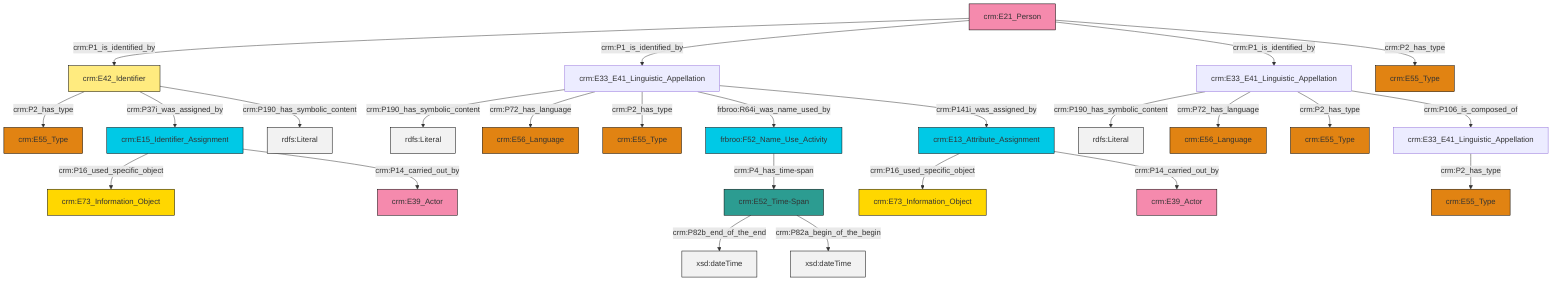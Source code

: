 graph TD
classDef Literal fill:#f2f2f2,stroke:#000000;
classDef CRM_Entity fill:#FFFFFF,stroke:#000000;
classDef Temporal_Entity fill:#00C9E6, stroke:#000000;
classDef Type fill:#E18312, stroke:#000000;
classDef Time-Span fill:#2C9C91, stroke:#000000;
classDef Appellation fill:#FFEB7F, stroke:#000000;
classDef Place fill:#008836, stroke:#000000;
classDef Persistent_Item fill:#B266B2, stroke:#000000;
classDef Conceptual_Object fill:#FFD700, stroke:#000000;
classDef Physical_Thing fill:#D2B48C, stroke:#000000;
classDef Actor fill:#f58aad, stroke:#000000;
classDef PC_Classes fill:#4ce600, stroke:#000000;
classDef Multi fill:#cccccc,stroke:#000000;

4["crm:E33_E41_Linguistic_Appellation"]:::Default -->|crm:P190_has_symbolic_content| 5[rdfs:Literal]:::Literal
8["crm:E21_Person"]:::Actor -->|crm:P1_is_identified_by| 9["crm:E42_Identifier"]:::Appellation
8["crm:E21_Person"]:::Actor -->|crm:P1_is_identified_by| 10["crm:E33_E41_Linguistic_Appellation"]:::Default
9["crm:E42_Identifier"]:::Appellation -->|crm:P2_has_type| 16["crm:E55_Type"]:::Type
10["crm:E33_E41_Linguistic_Appellation"]:::Default -->|crm:P190_has_symbolic_content| 21[rdfs:Literal]:::Literal
0["crm:E33_E41_Linguistic_Appellation"]:::Default -->|crm:P2_has_type| 22["crm:E55_Type"]:::Type
10["crm:E33_E41_Linguistic_Appellation"]:::Default -->|crm:P72_has_language| 2["crm:E56_Language"]:::Type
18["crm:E52_Time-Span"]:::Time-Span -->|crm:P82b_end_of_the_end| 26[xsd:dateTime]:::Literal
10["crm:E33_E41_Linguistic_Appellation"]:::Default -->|crm:P2_has_type| 24["crm:E55_Type"]:::Type
8["crm:E21_Person"]:::Actor -->|crm:P1_is_identified_by| 4["crm:E33_E41_Linguistic_Appellation"]:::Default
27["crm:E13_Attribute_Assignment"]:::Temporal_Entity -->|crm:P16_used_specific_object| 28["crm:E73_Information_Object"]:::Conceptual_Object
9["crm:E42_Identifier"]:::Appellation -->|crm:P37i_was_assigned_by| 12["crm:E15_Identifier_Assignment"]:::Temporal_Entity
4["crm:E33_E41_Linguistic_Appellation"]:::Default -->|crm:P72_has_language| 30["crm:E56_Language"]:::Type
4["crm:E33_E41_Linguistic_Appellation"]:::Default -->|crm:P2_has_type| 14["crm:E55_Type"]:::Type
12["crm:E15_Identifier_Assignment"]:::Temporal_Entity -->|crm:P16_used_specific_object| 6["crm:E73_Information_Object"]:::Conceptual_Object
18["crm:E52_Time-Span"]:::Time-Span -->|crm:P82a_begin_of_the_begin| 32[xsd:dateTime]:::Literal
12["crm:E15_Identifier_Assignment"]:::Temporal_Entity -->|crm:P14_carried_out_by| 33["crm:E39_Actor"]:::Actor
8["crm:E21_Person"]:::Actor -->|crm:P2_has_type| 37["crm:E55_Type"]:::Type
27["crm:E13_Attribute_Assignment"]:::Temporal_Entity -->|crm:P14_carried_out_by| 40["crm:E39_Actor"]:::Actor
9["crm:E42_Identifier"]:::Appellation -->|crm:P190_has_symbolic_content| 41[rdfs:Literal]:::Literal
10["crm:E33_E41_Linguistic_Appellation"]:::Default -->|frbroo:R64i_was_name_used_by| 35["frbroo:F52_Name_Use_Activity"]:::Temporal_Entity
4["crm:E33_E41_Linguistic_Appellation"]:::Default -->|crm:P106_is_composed_of| 0["crm:E33_E41_Linguistic_Appellation"]:::Default
10["crm:E33_E41_Linguistic_Appellation"]:::Default -->|crm:P141i_was_assigned_by| 27["crm:E13_Attribute_Assignment"]:::Temporal_Entity
35["frbroo:F52_Name_Use_Activity"]:::Temporal_Entity -->|crm:P4_has_time-span| 18["crm:E52_Time-Span"]:::Time-Span